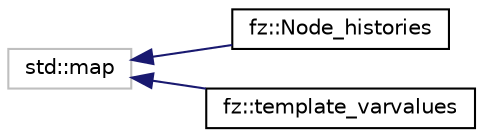 digraph "Graphical Class Hierarchy"
{
 // LATEX_PDF_SIZE
  edge [fontname="Helvetica",fontsize="10",labelfontname="Helvetica",labelfontsize="10"];
  node [fontname="Helvetica",fontsize="10",shape=record];
  rankdir="LR";
  Node151 [label="std::map",height=0.2,width=0.4,color="grey75", fillcolor="white", style="filled",tooltip=" "];
  Node151 -> Node0 [dir="back",color="midnightblue",fontsize="10",style="solid",fontname="Helvetica"];
  Node0 [label="fz::Node_histories",height=0.2,width=0.4,color="black", fillcolor="white", style="filled",URL="$classfz_1_1Node__histories.html",tooltip="These Node histories are generated (and cached) in a manner where the set of chunks lists only those ..."];
  Node151 -> Node153 [dir="back",color="midnightblue",fontsize="10",style="solid",fontname="Helvetica"];
  Node153 [label="fz::template_varvalues",height=0.2,width=0.4,color="black", fillcolor="white", style="filled",URL="$structfz_1_1template__varvalues.html",tooltip=" "];
}
